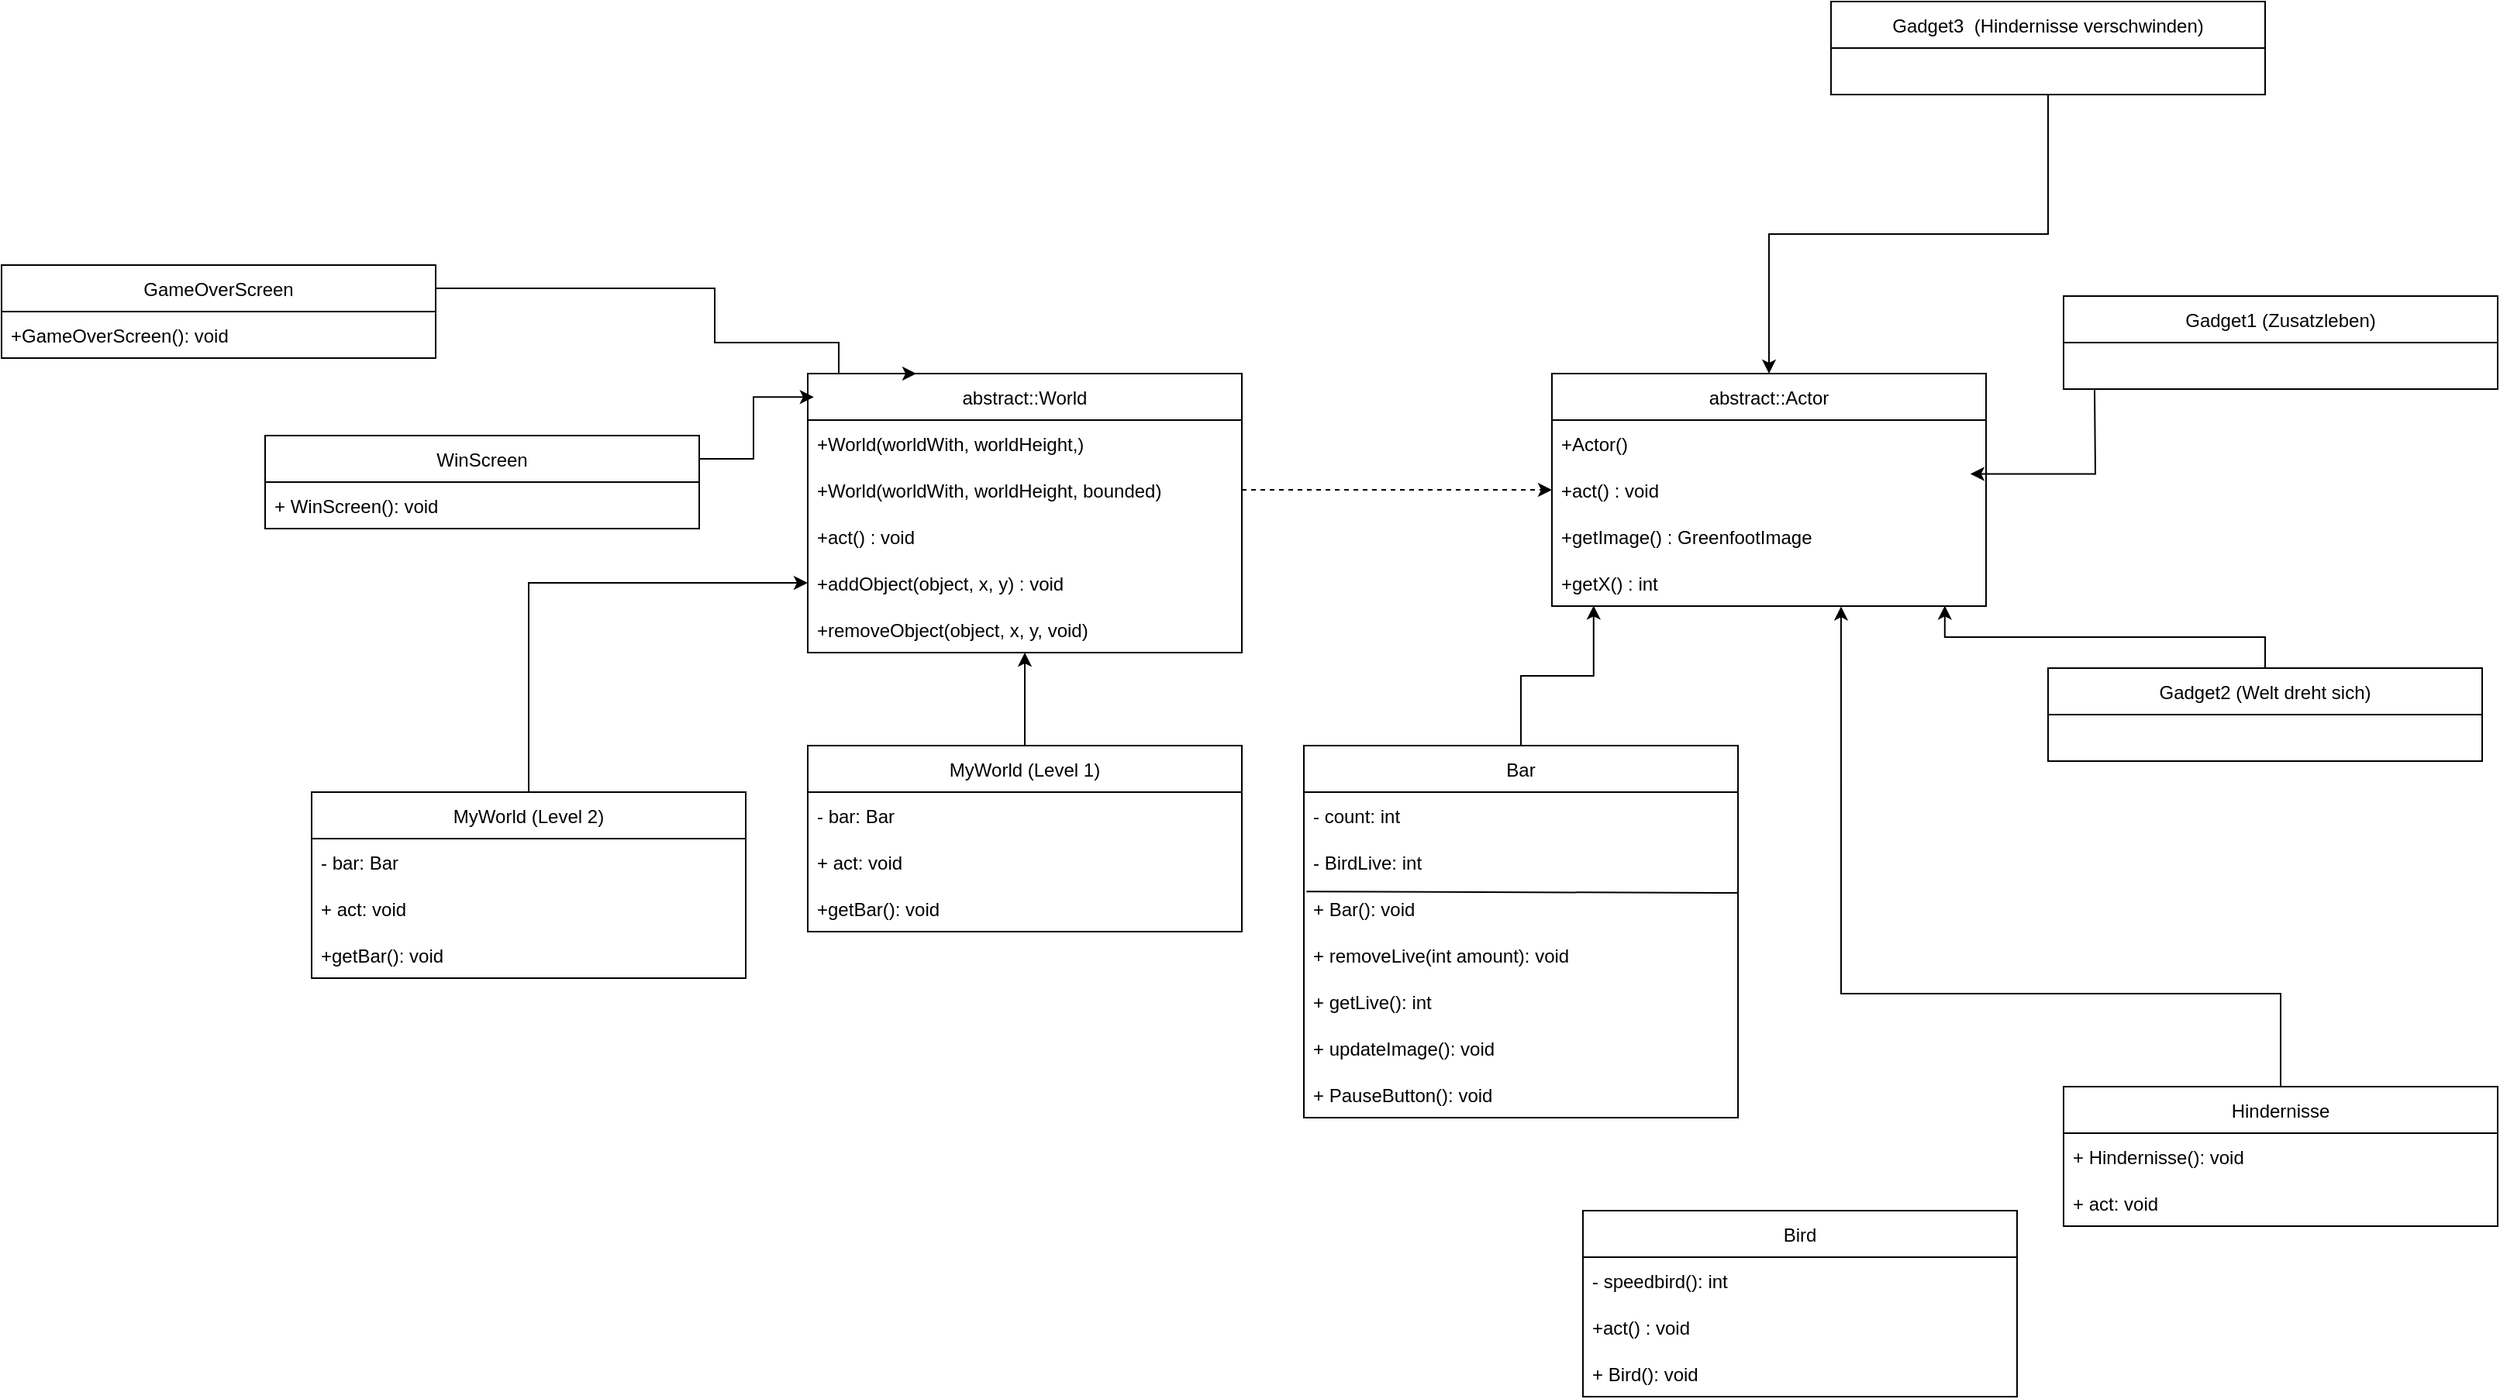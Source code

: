 <mxfile version="20.6.2" type="device"><diagram id="F1iDIai3FL7o94jOuNbl" name="Page-1"><mxGraphModel dx="2215" dy="1916" grid="1" gridSize="10" guides="1" tooltips="1" connect="1" arrows="1" fold="1" page="1" pageScale="1" pageWidth="850" pageHeight="1100" math="0" shadow="0"><root><mxCell id="0"/><mxCell id="1" parent="0"/><mxCell id="ZDppkXpj8re9VdYyI6ev-3" value="abstract::World" style="swimlane;fontStyle=0;childLayout=stackLayout;horizontal=1;startSize=30;horizontalStack=0;resizeParent=1;resizeParentMax=0;resizeLast=0;collapsible=1;marginBottom=0;" parent="1" vertex="1"><mxGeometry x="40" y="40" width="280" height="180" as="geometry"/></mxCell><mxCell id="ZDppkXpj8re9VdYyI6ev-4" value="+World(worldWith, worldHeight,)" style="text;strokeColor=none;fillColor=none;align=left;verticalAlign=middle;spacingLeft=4;spacingRight=4;overflow=hidden;points=[[0,0.5],[1,0.5]];portConstraint=eastwest;rotatable=0;" parent="ZDppkXpj8re9VdYyI6ev-3" vertex="1"><mxGeometry y="30" width="280" height="30" as="geometry"/></mxCell><mxCell id="ZDppkXpj8re9VdYyI6ev-5" value="+World(worldWith, worldHeight, bounded)" style="text;strokeColor=none;fillColor=none;align=left;verticalAlign=middle;spacingLeft=4;spacingRight=4;overflow=hidden;points=[[0,0.5],[1,0.5]];portConstraint=eastwest;rotatable=0;" parent="ZDppkXpj8re9VdYyI6ev-3" vertex="1"><mxGeometry y="60" width="280" height="30" as="geometry"/></mxCell><mxCell id="ZDppkXpj8re9VdYyI6ev-6" value="+act() : void" style="text;strokeColor=none;fillColor=none;align=left;verticalAlign=middle;spacingLeft=4;spacingRight=4;overflow=hidden;points=[[0,0.5],[1,0.5]];portConstraint=eastwest;rotatable=0;" parent="ZDppkXpj8re9VdYyI6ev-3" vertex="1"><mxGeometry y="90" width="280" height="30" as="geometry"/></mxCell><mxCell id="ZDppkXpj8re9VdYyI6ev-7" value="+addObject(object, x, y) : void" style="text;strokeColor=none;fillColor=none;align=left;verticalAlign=middle;spacingLeft=4;spacingRight=4;overflow=hidden;points=[[0,0.5],[1,0.5]];portConstraint=eastwest;rotatable=0;" parent="ZDppkXpj8re9VdYyI6ev-3" vertex="1"><mxGeometry y="120" width="280" height="30" as="geometry"/></mxCell><mxCell id="ZDppkXpj8re9VdYyI6ev-8" value="+removeObject(object, x, y, void)" style="text;strokeColor=none;fillColor=none;align=left;verticalAlign=middle;spacingLeft=4;spacingRight=4;overflow=hidden;points=[[0,0.5],[1,0.5]];portConstraint=eastwest;rotatable=0;" parent="ZDppkXpj8re9VdYyI6ev-3" vertex="1"><mxGeometry y="150" width="280" height="30" as="geometry"/></mxCell><mxCell id="ZDppkXpj8re9VdYyI6ev-84" style="edgeStyle=orthogonalEdgeStyle;rounded=0;orthogonalLoop=1;jettySize=auto;html=1;" parent="1" source="ZDppkXpj8re9VdYyI6ev-10" edge="1"><mxGeometry relative="1" as="geometry"><mxPoint x="180" y="220" as="targetPoint"/><Array as="points"><mxPoint x="180" y="230"/><mxPoint x="180" y="230"/></Array></mxGeometry></mxCell><mxCell id="ZDppkXpj8re9VdYyI6ev-10" value="MyWorld (Level 1)" style="swimlane;fontStyle=0;childLayout=stackLayout;horizontal=1;startSize=30;horizontalStack=0;resizeParent=1;resizeParentMax=0;resizeLast=0;collapsible=1;marginBottom=0;" parent="1" vertex="1"><mxGeometry x="40" y="280" width="280" height="120" as="geometry"/></mxCell><mxCell id="ZDppkXpj8re9VdYyI6ev-12" value="- bar: Bar" style="text;strokeColor=none;fillColor=none;align=left;verticalAlign=middle;spacingLeft=4;spacingRight=4;overflow=hidden;points=[[0,0.5],[1,0.5]];portConstraint=eastwest;rotatable=0;" parent="ZDppkXpj8re9VdYyI6ev-10" vertex="1"><mxGeometry y="30" width="280" height="30" as="geometry"/></mxCell><mxCell id="ZDppkXpj8re9VdYyI6ev-13" value="+ act: void" style="text;strokeColor=none;fillColor=none;align=left;verticalAlign=middle;spacingLeft=4;spacingRight=4;overflow=hidden;points=[[0,0.5],[1,0.5]];portConstraint=eastwest;rotatable=0;" parent="ZDppkXpj8re9VdYyI6ev-10" vertex="1"><mxGeometry y="60" width="280" height="30" as="geometry"/></mxCell><mxCell id="ZDppkXpj8re9VdYyI6ev-14" value="+getBar(): void" style="text;strokeColor=none;fillColor=none;align=left;verticalAlign=middle;spacingLeft=4;spacingRight=4;overflow=hidden;points=[[0,0.5],[1,0.5]];portConstraint=eastwest;rotatable=0;" parent="ZDppkXpj8re9VdYyI6ev-10" vertex="1"><mxGeometry y="90" width="280" height="30" as="geometry"/></mxCell><mxCell id="ZDppkXpj8re9VdYyI6ev-16" value="abstract::Actor" style="swimlane;fontStyle=0;childLayout=stackLayout;horizontal=1;startSize=30;horizontalStack=0;resizeParent=1;resizeParentMax=0;resizeLast=0;collapsible=1;marginBottom=0;" parent="1" vertex="1"><mxGeometry x="520" y="40" width="280" height="150" as="geometry"/></mxCell><mxCell id="ZDppkXpj8re9VdYyI6ev-17" value="+Actor()" style="text;strokeColor=none;fillColor=none;align=left;verticalAlign=middle;spacingLeft=4;spacingRight=4;overflow=hidden;points=[[0,0.5],[1,0.5]];portConstraint=eastwest;rotatable=0;" parent="ZDppkXpj8re9VdYyI6ev-16" vertex="1"><mxGeometry y="30" width="280" height="30" as="geometry"/></mxCell><mxCell id="ZDppkXpj8re9VdYyI6ev-18" value="+act() : void" style="text;strokeColor=none;fillColor=none;align=left;verticalAlign=middle;spacingLeft=4;spacingRight=4;overflow=hidden;points=[[0,0.5],[1,0.5]];portConstraint=eastwest;rotatable=0;" parent="ZDppkXpj8re9VdYyI6ev-16" vertex="1"><mxGeometry y="60" width="280" height="30" as="geometry"/></mxCell><mxCell id="ZDppkXpj8re9VdYyI6ev-19" value="+getImage() : GreenfootImage" style="text;strokeColor=none;fillColor=none;align=left;verticalAlign=middle;spacingLeft=4;spacingRight=4;overflow=hidden;points=[[0,0.5],[1,0.5]];portConstraint=eastwest;rotatable=0;" parent="ZDppkXpj8re9VdYyI6ev-16" vertex="1"><mxGeometry y="90" width="280" height="30" as="geometry"/></mxCell><mxCell id="ZDppkXpj8re9VdYyI6ev-20" value="+getX() : int" style="text;strokeColor=none;fillColor=none;align=left;verticalAlign=middle;spacingLeft=4;spacingRight=4;overflow=hidden;points=[[0,0.5],[1,0.5]];portConstraint=eastwest;rotatable=0;" parent="ZDppkXpj8re9VdYyI6ev-16" vertex="1"><mxGeometry y="120" width="280" height="30" as="geometry"/></mxCell><mxCell id="ZDppkXpj8re9VdYyI6ev-85" style="edgeStyle=orthogonalEdgeStyle;rounded=0;orthogonalLoop=1;jettySize=auto;html=1;entryX=0.096;entryY=0.99;entryDx=0;entryDy=0;entryPerimeter=0;" parent="1" source="ZDppkXpj8re9VdYyI6ev-26" target="ZDppkXpj8re9VdYyI6ev-20" edge="1"><mxGeometry relative="1" as="geometry"/></mxCell><mxCell id="ZDppkXpj8re9VdYyI6ev-26" value="Bar" style="swimlane;fontStyle=0;childLayout=stackLayout;horizontal=1;startSize=30;horizontalStack=0;resizeParent=1;resizeParentMax=0;resizeLast=0;collapsible=1;marginBottom=0;" parent="1" vertex="1"><mxGeometry x="360" y="280" width="280" height="240" as="geometry"/></mxCell><mxCell id="ux2Mt_b9BV2DOwEGVL3E-5" value="- count: int" style="text;strokeColor=none;fillColor=none;align=left;verticalAlign=middle;spacingLeft=4;spacingRight=4;overflow=hidden;points=[[0,0.5],[1,0.5]];portConstraint=eastwest;rotatable=0;" parent="ZDppkXpj8re9VdYyI6ev-26" vertex="1"><mxGeometry y="30" width="280" height="30" as="geometry"/></mxCell><mxCell id="ux2Mt_b9BV2DOwEGVL3E-9" value="- BirdLive: int" style="text;strokeColor=none;fillColor=none;align=left;verticalAlign=middle;spacingLeft=4;spacingRight=4;overflow=hidden;points=[[0,0.5],[1,0.5]];portConstraint=eastwest;rotatable=0;" parent="ZDppkXpj8re9VdYyI6ev-26" vertex="1"><mxGeometry y="60" width="280" height="30" as="geometry"/></mxCell><mxCell id="ZDppkXpj8re9VdYyI6ev-38" value="+ Bar(): void" style="text;strokeColor=none;fillColor=none;align=left;verticalAlign=middle;spacingLeft=4;spacingRight=4;overflow=hidden;points=[[0,0.5],[1,0.5]];portConstraint=eastwest;rotatable=0;" parent="ZDppkXpj8re9VdYyI6ev-26" vertex="1"><mxGeometry y="90" width="280" height="30" as="geometry"/></mxCell><mxCell id="ux2Mt_b9BV2DOwEGVL3E-4" value="+ removeLive(int amount): void" style="text;strokeColor=none;fillColor=none;align=left;verticalAlign=middle;spacingLeft=4;spacingRight=4;overflow=hidden;points=[[0,0.5],[1,0.5]];portConstraint=eastwest;rotatable=0;" parent="ZDppkXpj8re9VdYyI6ev-26" vertex="1"><mxGeometry y="120" width="280" height="30" as="geometry"/></mxCell><mxCell id="ux2Mt_b9BV2DOwEGVL3E-7" value="+ getLive(): int" style="text;strokeColor=none;fillColor=none;align=left;verticalAlign=middle;spacingLeft=4;spacingRight=4;overflow=hidden;points=[[0,0.5],[1,0.5]];portConstraint=eastwest;rotatable=0;" parent="ZDppkXpj8re9VdYyI6ev-26" vertex="1"><mxGeometry y="150" width="280" height="30" as="geometry"/></mxCell><mxCell id="ux2Mt_b9BV2DOwEGVL3E-8" value="+ updateImage(): void" style="text;strokeColor=none;fillColor=none;align=left;verticalAlign=middle;spacingLeft=4;spacingRight=4;overflow=hidden;points=[[0,0.5],[1,0.5]];portConstraint=eastwest;rotatable=0;" parent="ZDppkXpj8re9VdYyI6ev-26" vertex="1"><mxGeometry y="180" width="280" height="30" as="geometry"/></mxCell><mxCell id="rfaPZF4D8b310t6HVPhD-21" value="+ PauseButton(): void" style="text;strokeColor=none;fillColor=none;align=left;verticalAlign=middle;spacingLeft=4;spacingRight=4;overflow=hidden;points=[[0,0.5],[1,0.5]];portConstraint=eastwest;rotatable=0;" vertex="1" parent="ZDppkXpj8re9VdYyI6ev-26"><mxGeometry y="210" width="280" height="30" as="geometry"/></mxCell><mxCell id="rfaPZF4D8b310t6HVPhD-24" value="" style="endArrow=none;html=1;rounded=0;exitX=0.006;exitY=0.137;exitDx=0;exitDy=0;exitPerimeter=0;" edge="1" parent="ZDppkXpj8re9VdYyI6ev-26" source="ZDppkXpj8re9VdYyI6ev-38"><mxGeometry width="50" height="50" relative="1" as="geometry"><mxPoint x="150" y="40" as="sourcePoint"/><mxPoint x="280" y="95" as="targetPoint"/><Array as="points"><mxPoint x="270" y="95"/></Array></mxGeometry></mxCell><mxCell id="ZDppkXpj8re9VdYyI6ev-87" style="edgeStyle=orthogonalEdgeStyle;rounded=0;orthogonalLoop=1;jettySize=auto;html=1;startArrow=none;" parent="1" edge="1"><mxGeometry relative="1" as="geometry"><mxPoint x="650" y="191" as="targetPoint"/><Array as="points"/><mxPoint x="650.067" y="190.056" as="sourcePoint"/></mxGeometry></mxCell><mxCell id="ZDppkXpj8re9VdYyI6ev-34" value="Bird" style="swimlane;fontStyle=0;childLayout=stackLayout;horizontal=1;startSize=30;horizontalStack=0;resizeParent=1;resizeParentMax=0;resizeLast=0;collapsible=1;marginBottom=0;" parent="1" vertex="1"><mxGeometry x="540" y="580" width="280" height="120" as="geometry"/></mxCell><mxCell id="rfaPZF4D8b310t6HVPhD-23" value="- speedbird(): int" style="text;strokeColor=none;fillColor=none;align=left;verticalAlign=middle;spacingLeft=4;spacingRight=4;overflow=hidden;points=[[0,0.5],[1,0.5]];portConstraint=eastwest;rotatable=0;" vertex="1" parent="ZDppkXpj8re9VdYyI6ev-34"><mxGeometry y="30" width="280" height="30" as="geometry"/></mxCell><mxCell id="ZDppkXpj8re9VdYyI6ev-36" value="+act() : void" style="text;strokeColor=none;fillColor=none;align=left;verticalAlign=middle;spacingLeft=4;spacingRight=4;overflow=hidden;points=[[0,0.5],[1,0.5]];portConstraint=eastwest;rotatable=0;" parent="ZDppkXpj8re9VdYyI6ev-34" vertex="1"><mxGeometry y="60" width="280" height="30" as="geometry"/></mxCell><mxCell id="ux2Mt_b9BV2DOwEGVL3E-14" value="+ Bird(): void" style="text;strokeColor=none;fillColor=none;align=left;verticalAlign=middle;spacingLeft=4;spacingRight=4;overflow=hidden;points=[[0,0.5],[1,0.5]];portConstraint=eastwest;rotatable=0;" parent="ZDppkXpj8re9VdYyI6ev-34" vertex="1"><mxGeometry y="90" width="280" height="30" as="geometry"/></mxCell><mxCell id="ZDppkXpj8re9VdYyI6ev-86" style="edgeStyle=orthogonalEdgeStyle;rounded=0;orthogonalLoop=1;jettySize=auto;html=1;entryX=0.905;entryY=0.99;entryDx=0;entryDy=0;entryPerimeter=0;" parent="1" source="ZDppkXpj8re9VdYyI6ev-39" target="ZDppkXpj8re9VdYyI6ev-20" edge="1"><mxGeometry relative="1" as="geometry"/></mxCell><mxCell id="ZDppkXpj8re9VdYyI6ev-39" value="Gadget2 (Welt dreht sich)" style="swimlane;fontStyle=0;childLayout=stackLayout;horizontal=1;startSize=30;horizontalStack=0;resizeParent=1;resizeParentMax=0;resizeLast=0;collapsible=1;marginBottom=0;" parent="1" vertex="1"><mxGeometry x="840" y="230" width="280" height="60" as="geometry"/></mxCell><mxCell id="ZDppkXpj8re9VdYyI6ev-89" style="edgeStyle=orthogonalEdgeStyle;rounded=0;orthogonalLoop=1;jettySize=auto;html=1;entryX=0.666;entryY=1.008;entryDx=0;entryDy=0;entryPerimeter=0;" parent="1" source="ZDppkXpj8re9VdYyI6ev-43" target="ZDppkXpj8re9VdYyI6ev-20" edge="1"><mxGeometry relative="1" as="geometry"><Array as="points"><mxPoint x="706" y="440"/></Array></mxGeometry></mxCell><mxCell id="ZDppkXpj8re9VdYyI6ev-43" value="Hindernisse" style="swimlane;fontStyle=0;childLayout=stackLayout;horizontal=1;startSize=30;horizontalStack=0;resizeParent=1;resizeParentMax=0;resizeLast=0;collapsible=1;marginBottom=0;" parent="1" vertex="1"><mxGeometry x="850" y="500" width="280" height="90" as="geometry"/></mxCell><mxCell id="ZDppkXpj8re9VdYyI6ev-45" value="+ Hindernisse(): void" style="text;strokeColor=none;fillColor=none;align=left;verticalAlign=middle;spacingLeft=4;spacingRight=4;overflow=hidden;points=[[0,0.5],[1,0.5]];portConstraint=eastwest;rotatable=0;" parent="ZDppkXpj8re9VdYyI6ev-43" vertex="1"><mxGeometry y="30" width="280" height="30" as="geometry"/></mxCell><mxCell id="ZDppkXpj8re9VdYyI6ev-46" value="+ act: void" style="text;strokeColor=none;fillColor=none;align=left;verticalAlign=middle;spacingLeft=4;spacingRight=4;overflow=hidden;points=[[0,0.5],[1,0.5]];portConstraint=eastwest;rotatable=0;" parent="ZDppkXpj8re9VdYyI6ev-43" vertex="1"><mxGeometry y="60" width="280" height="30" as="geometry"/></mxCell><mxCell id="ux2Mt_b9BV2DOwEGVL3E-22" value="GameOverScreen" style="swimlane;fontStyle=0;childLayout=stackLayout;horizontal=1;startSize=30;horizontalStack=0;resizeParent=1;resizeParentMax=0;resizeLast=0;collapsible=1;marginBottom=0;" parent="1" vertex="1"><mxGeometry x="-480" y="-30" width="280" height="60" as="geometry"/></mxCell><mxCell id="ux2Mt_b9BV2DOwEGVL3E-29" value="+GameOverScreen(): void" style="text;strokeColor=none;fillColor=none;align=left;verticalAlign=middle;spacingLeft=4;spacingRight=4;overflow=hidden;points=[[0,0.5],[1,0.5]];portConstraint=eastwest;rotatable=0;" parent="ux2Mt_b9BV2DOwEGVL3E-22" vertex="1"><mxGeometry y="30" width="280" height="30" as="geometry"/></mxCell><mxCell id="ux2Mt_b9BV2DOwEGVL3E-39" style="edgeStyle=orthogonalEdgeStyle;rounded=0;orthogonalLoop=1;jettySize=auto;html=1;exitX=1;exitY=0.25;exitDx=0;exitDy=0;entryX=0.014;entryY=0.084;entryDx=0;entryDy=0;entryPerimeter=0;" parent="1" source="ux2Mt_b9BV2DOwEGVL3E-30" target="ZDppkXpj8re9VdYyI6ev-3" edge="1"><mxGeometry relative="1" as="geometry"/></mxCell><mxCell id="ux2Mt_b9BV2DOwEGVL3E-30" value="WinScreen" style="swimlane;fontStyle=0;childLayout=stackLayout;horizontal=1;startSize=30;horizontalStack=0;resizeParent=1;resizeParentMax=0;resizeLast=0;collapsible=1;marginBottom=0;" parent="1" vertex="1"><mxGeometry x="-310" y="80" width="280" height="60" as="geometry"/></mxCell><mxCell id="ux2Mt_b9BV2DOwEGVL3E-37" value="+ WinScreen(): void" style="text;strokeColor=none;fillColor=none;align=left;verticalAlign=middle;spacingLeft=4;spacingRight=4;overflow=hidden;points=[[0,0.5],[1,0.5]];portConstraint=eastwest;rotatable=0;" parent="ux2Mt_b9BV2DOwEGVL3E-30" vertex="1"><mxGeometry y="30" width="280" height="30" as="geometry"/></mxCell><mxCell id="ux2Mt_b9BV2DOwEGVL3E-38" style="edgeStyle=orthogonalEdgeStyle;rounded=0;orthogonalLoop=1;jettySize=auto;html=1;exitX=1;exitY=0.25;exitDx=0;exitDy=0;entryX=0.25;entryY=0;entryDx=0;entryDy=0;" parent="1" source="ux2Mt_b9BV2DOwEGVL3E-22" target="ZDppkXpj8re9VdYyI6ev-3" edge="1"><mxGeometry relative="1" as="geometry"><Array as="points"><mxPoint x="-20" y="20"/><mxPoint x="60" y="20"/><mxPoint x="60" y="40"/></Array></mxGeometry></mxCell><mxCell id="rfaPZF4D8b310t6HVPhD-1" value="Gadget1 (Zusatzleben)" style="swimlane;fontStyle=0;childLayout=stackLayout;horizontal=1;startSize=30;horizontalStack=0;resizeParent=1;resizeParentMax=0;resizeLast=0;collapsible=1;marginBottom=0;" vertex="1" parent="1"><mxGeometry x="850" y="-10" width="280" height="60" as="geometry"/></mxCell><mxCell id="rfaPZF4D8b310t6HVPhD-19" style="edgeStyle=orthogonalEdgeStyle;rounded=0;orthogonalLoop=1;jettySize=auto;html=1;entryX=0.5;entryY=0;entryDx=0;entryDy=0;" edge="1" parent="1" source="rfaPZF4D8b310t6HVPhD-6" target="ZDppkXpj8re9VdYyI6ev-16"><mxGeometry relative="1" as="geometry"/></mxCell><mxCell id="rfaPZF4D8b310t6HVPhD-6" value="Gadget3  (Hindernisse verschwinden)" style="swimlane;fontStyle=0;childLayout=stackLayout;horizontal=1;startSize=30;horizontalStack=0;resizeParent=1;resizeParentMax=0;resizeLast=0;collapsible=1;marginBottom=0;" vertex="1" parent="1"><mxGeometry x="700" y="-200" width="280" height="60" as="geometry"/></mxCell><mxCell id="rfaPZF4D8b310t6HVPhD-17" style="edgeStyle=orthogonalEdgeStyle;rounded=0;orthogonalLoop=1;jettySize=auto;html=1;exitX=0.5;exitY=0;exitDx=0;exitDy=0;entryX=0;entryY=0.5;entryDx=0;entryDy=0;" edge="1" parent="1" source="rfaPZF4D8b310t6HVPhD-11" target="ZDppkXpj8re9VdYyI6ev-7"><mxGeometry relative="1" as="geometry"/></mxCell><mxCell id="rfaPZF4D8b310t6HVPhD-11" value="MyWorld (Level 2)" style="swimlane;fontStyle=0;childLayout=stackLayout;horizontal=1;startSize=30;horizontalStack=0;resizeParent=1;resizeParentMax=0;resizeLast=0;collapsible=1;marginBottom=0;" vertex="1" parent="1"><mxGeometry x="-280" y="310" width="280" height="120" as="geometry"/></mxCell><mxCell id="rfaPZF4D8b310t6HVPhD-12" value="- bar: Bar" style="text;strokeColor=none;fillColor=none;align=left;verticalAlign=middle;spacingLeft=4;spacingRight=4;overflow=hidden;points=[[0,0.5],[1,0.5]];portConstraint=eastwest;rotatable=0;" vertex="1" parent="rfaPZF4D8b310t6HVPhD-11"><mxGeometry y="30" width="280" height="30" as="geometry"/></mxCell><mxCell id="rfaPZF4D8b310t6HVPhD-13" value="+ act: void" style="text;strokeColor=none;fillColor=none;align=left;verticalAlign=middle;spacingLeft=4;spacingRight=4;overflow=hidden;points=[[0,0.5],[1,0.5]];portConstraint=eastwest;rotatable=0;" vertex="1" parent="rfaPZF4D8b310t6HVPhD-11"><mxGeometry y="60" width="280" height="30" as="geometry"/></mxCell><mxCell id="rfaPZF4D8b310t6HVPhD-14" value="+getBar(): void" style="text;strokeColor=none;fillColor=none;align=left;verticalAlign=middle;spacingLeft=4;spacingRight=4;overflow=hidden;points=[[0,0.5],[1,0.5]];portConstraint=eastwest;rotatable=0;" vertex="1" parent="rfaPZF4D8b310t6HVPhD-11"><mxGeometry y="90" width="280" height="30" as="geometry"/></mxCell><mxCell id="rfaPZF4D8b310t6HVPhD-18" style="edgeStyle=orthogonalEdgeStyle;rounded=0;orthogonalLoop=1;jettySize=auto;html=1;entryX=0.964;entryY=0.157;entryDx=0;entryDy=0;entryPerimeter=0;" edge="1" parent="1" target="ZDppkXpj8re9VdYyI6ev-18"><mxGeometry relative="1" as="geometry"><mxPoint x="870" y="50" as="sourcePoint"/></mxGeometry></mxCell><mxCell id="rfaPZF4D8b310t6HVPhD-26" style="edgeStyle=orthogonalEdgeStyle;rounded=0;orthogonalLoop=1;jettySize=auto;html=1;exitX=1;exitY=0.5;exitDx=0;exitDy=0;entryX=0;entryY=0.5;entryDx=0;entryDy=0;dashed=1;" edge="1" parent="1" source="ZDppkXpj8re9VdYyI6ev-5" target="ZDppkXpj8re9VdYyI6ev-18"><mxGeometry relative="1" as="geometry"/></mxCell></root></mxGraphModel></diagram></mxfile>